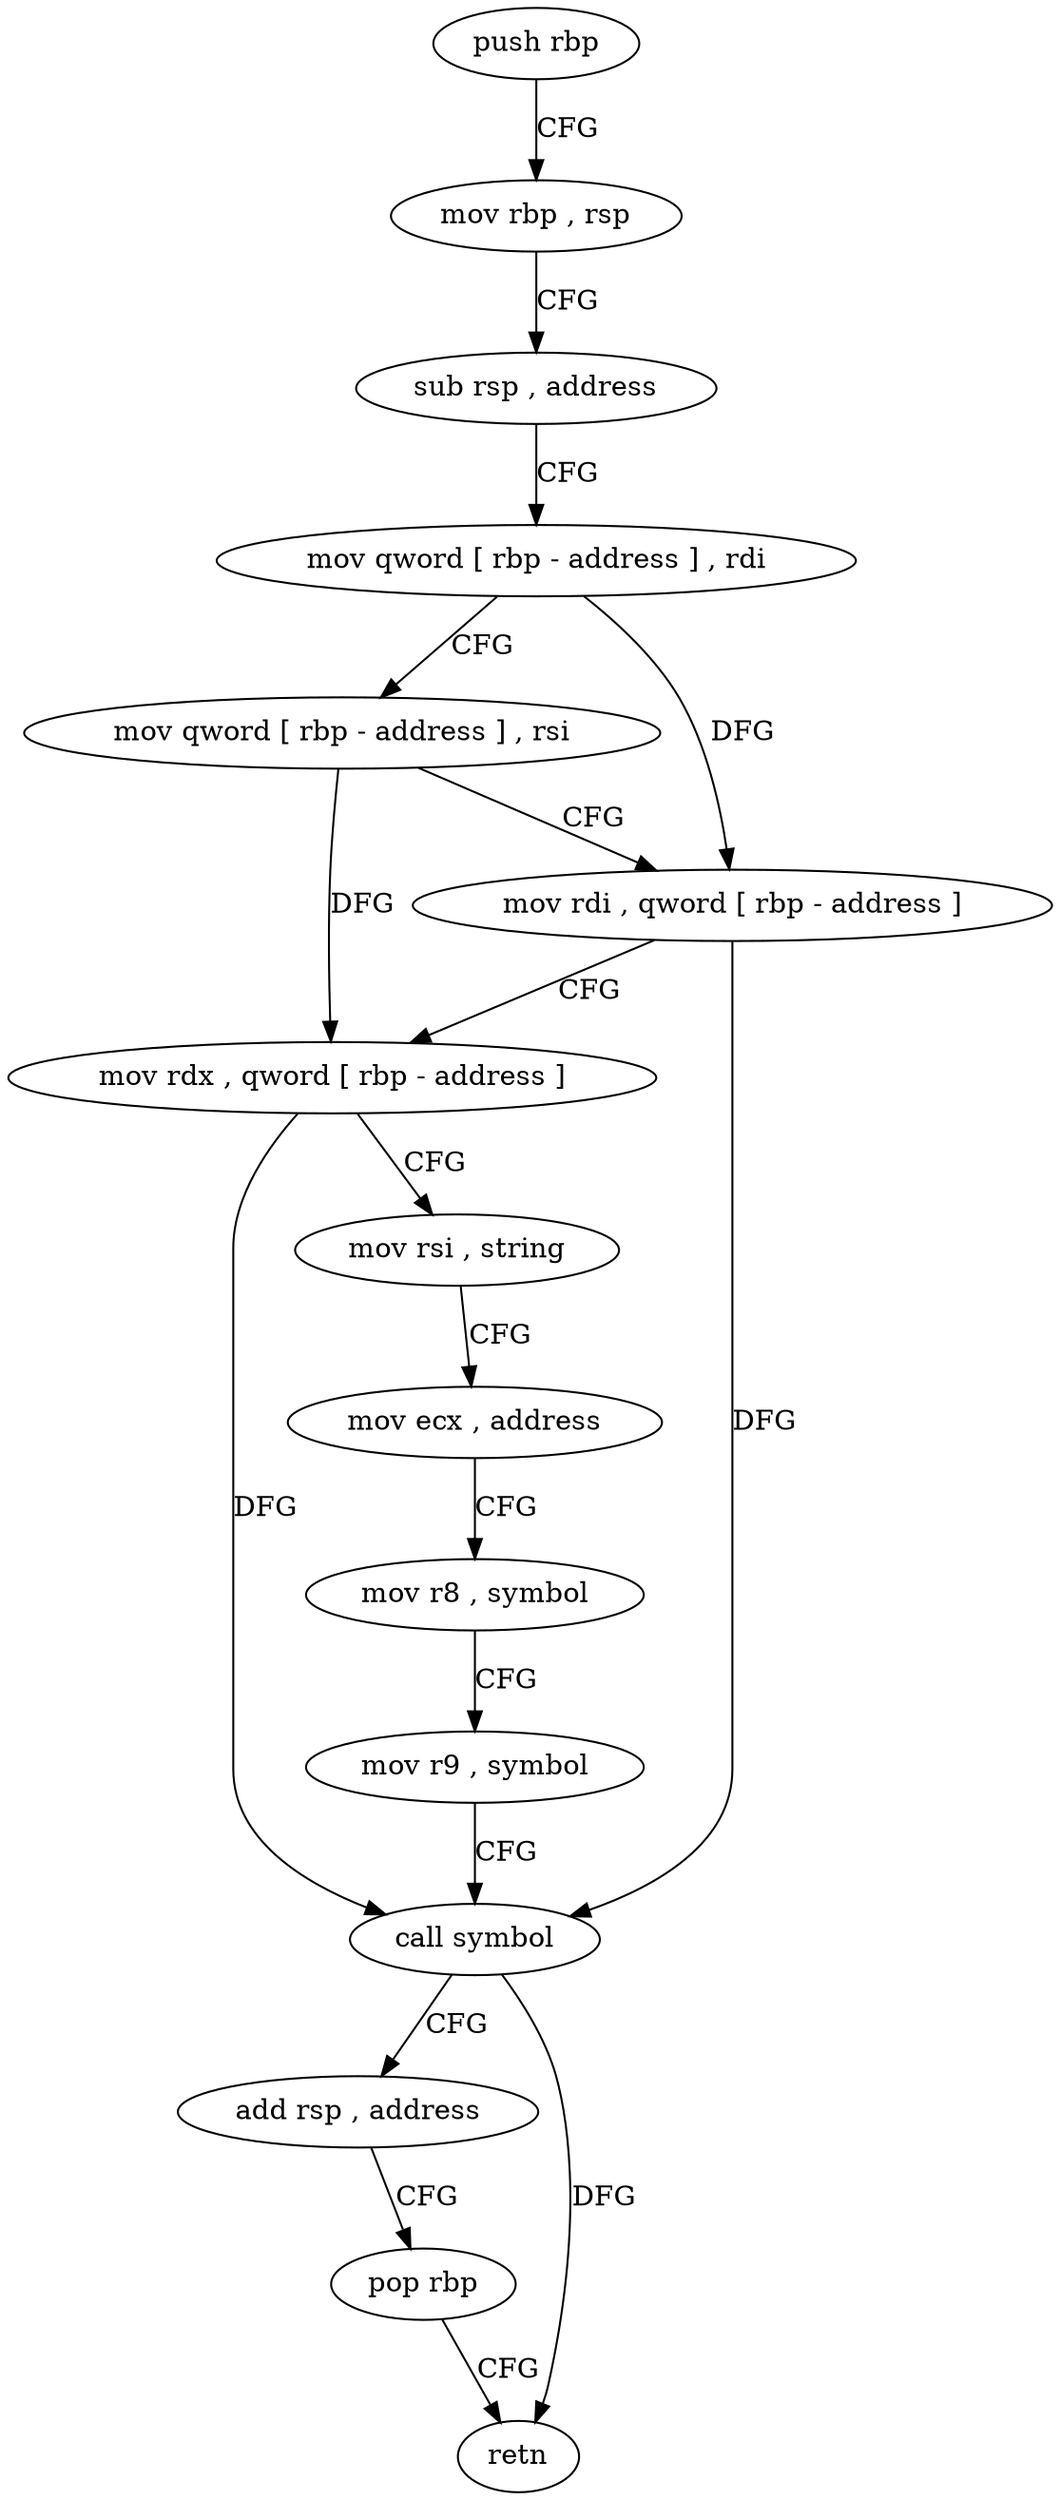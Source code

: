 digraph "func" {
"4266016" [label = "push rbp" ]
"4266017" [label = "mov rbp , rsp" ]
"4266020" [label = "sub rsp , address" ]
"4266024" [label = "mov qword [ rbp - address ] , rdi" ]
"4266028" [label = "mov qword [ rbp - address ] , rsi" ]
"4266032" [label = "mov rdi , qword [ rbp - address ]" ]
"4266036" [label = "mov rdx , qword [ rbp - address ]" ]
"4266040" [label = "mov rsi , string" ]
"4266050" [label = "mov ecx , address" ]
"4266055" [label = "mov r8 , symbol" ]
"4266065" [label = "mov r9 , symbol" ]
"4266075" [label = "call symbol" ]
"4266080" [label = "add rsp , address" ]
"4266084" [label = "pop rbp" ]
"4266085" [label = "retn" ]
"4266016" -> "4266017" [ label = "CFG" ]
"4266017" -> "4266020" [ label = "CFG" ]
"4266020" -> "4266024" [ label = "CFG" ]
"4266024" -> "4266028" [ label = "CFG" ]
"4266024" -> "4266032" [ label = "DFG" ]
"4266028" -> "4266032" [ label = "CFG" ]
"4266028" -> "4266036" [ label = "DFG" ]
"4266032" -> "4266036" [ label = "CFG" ]
"4266032" -> "4266075" [ label = "DFG" ]
"4266036" -> "4266040" [ label = "CFG" ]
"4266036" -> "4266075" [ label = "DFG" ]
"4266040" -> "4266050" [ label = "CFG" ]
"4266050" -> "4266055" [ label = "CFG" ]
"4266055" -> "4266065" [ label = "CFG" ]
"4266065" -> "4266075" [ label = "CFG" ]
"4266075" -> "4266080" [ label = "CFG" ]
"4266075" -> "4266085" [ label = "DFG" ]
"4266080" -> "4266084" [ label = "CFG" ]
"4266084" -> "4266085" [ label = "CFG" ]
}
